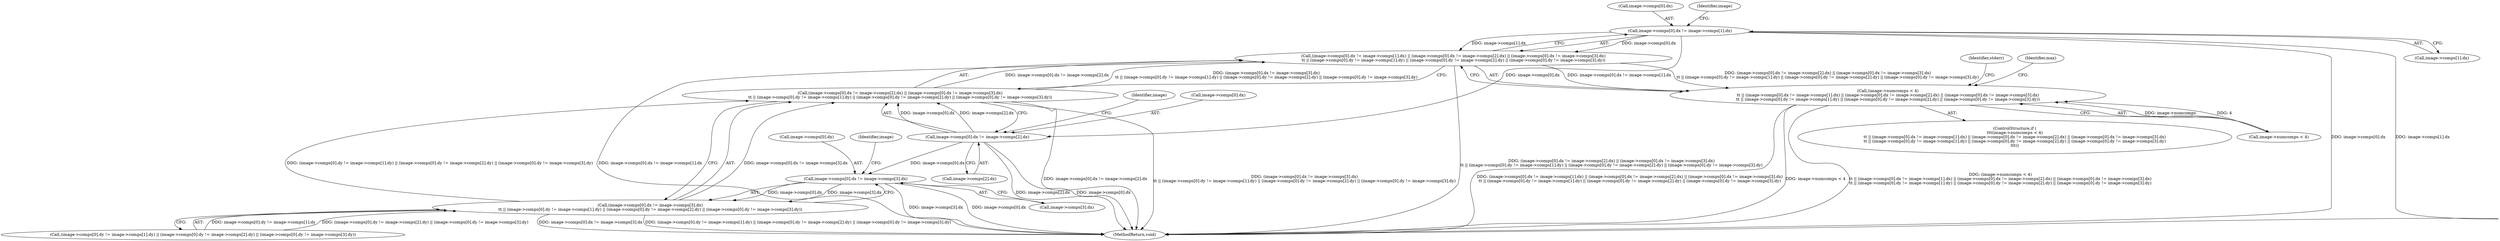 digraph "0_openjpeg_162f6199c0cd3ec1c6c6dc65e41b2faab92b2d91@pointer" {
"1000148" [label="(Call,image->comps[0].dx != image->comps[1].dx)"];
"1000147" [label="(Call,(image->comps[0].dx != image->comps[1].dx) || (image->comps[0].dx != image->comps[2].dx) || (image->comps[0].dx != image->comps[3].dx)\n\t\t || (image->comps[0].dy != image->comps[1].dy) || (image->comps[0].dy != image->comps[2].dy) || (image->comps[0].dy != image->comps[3].dy))"];
"1000141" [label="(Call,(image->numcomps < 4)\n\t\t || (image->comps[0].dx != image->comps[1].dx) || (image->comps[0].dx != image->comps[2].dx) || (image->comps[0].dx != image->comps[3].dx)\n\t\t || (image->comps[0].dy != image->comps[1].dy) || (image->comps[0].dy != image->comps[2].dy) || (image->comps[0].dy != image->comps[3].dy))"];
"1000164" [label="(Call,image->comps[0].dx != image->comps[2].dx)"];
"1000163" [label="(Call,(image->comps[0].dx != image->comps[2].dx) || (image->comps[0].dx != image->comps[3].dx)\n\t\t || (image->comps[0].dy != image->comps[1].dy) || (image->comps[0].dy != image->comps[2].dy) || (image->comps[0].dy != image->comps[3].dy))"];
"1000180" [label="(Call,image->comps[0].dx != image->comps[3].dx)"];
"1000179" [label="(Call,(image->comps[0].dx != image->comps[3].dx)\n\t\t || (image->comps[0].dy != image->comps[1].dy) || (image->comps[0].dy != image->comps[2].dy) || (image->comps[0].dy != image->comps[3].dy))"];
"1000550" [label="(MethodReturn,void)"];
"1000140" [label="(ControlStructure,if (\n\t\t\t(image->numcomps < 4)\n\t\t || (image->comps[0].dx != image->comps[1].dx) || (image->comps[0].dx != image->comps[2].dx) || (image->comps[0].dx != image->comps[3].dx)\n\t\t || (image->comps[0].dy != image->comps[1].dy) || (image->comps[0].dy != image->comps[2].dy) || (image->comps[0].dy != image->comps[3].dy)\n\t\t\t))"];
"1000165" [label="(Call,image->comps[0].dx)"];
"1000164" [label="(Call,image->comps[0].dx != image->comps[2].dx)"];
"1000195" [label="(Call,(image->comps[0].dy != image->comps[1].dy) || (image->comps[0].dy != image->comps[2].dy) || (image->comps[0].dy != image->comps[3].dy))"];
"1000179" [label="(Call,(image->comps[0].dx != image->comps[3].dx)\n\t\t || (image->comps[0].dy != image->comps[1].dy) || (image->comps[0].dy != image->comps[2].dy) || (image->comps[0].dy != image->comps[3].dy))"];
"1000200" [label="(Identifier,image)"];
"1000180" [label="(Call,image->comps[0].dx != image->comps[3].dx)"];
"1000148" [label="(Call,image->comps[0].dx != image->comps[1].dx)"];
"1000147" [label="(Call,(image->comps[0].dx != image->comps[1].dx) || (image->comps[0].dx != image->comps[2].dx) || (image->comps[0].dx != image->comps[3].dx)\n\t\t || (image->comps[0].dy != image->comps[1].dy) || (image->comps[0].dy != image->comps[2].dy) || (image->comps[0].dy != image->comps[3].dy))"];
"1000181" [label="(Call,image->comps[0].dx)"];
"1000244" [label="(Identifier,stderr)"];
"1000149" [label="(Call,image->comps[0].dx)"];
"1000142" [label="(Call,image->numcomps < 4)"];
"1000188" [label="(Call,image->comps[3].dx)"];
"1000156" [label="(Call,image->comps[1].dx)"];
"1000184" [label="(Identifier,image)"];
"1000168" [label="(Identifier,image)"];
"1000141" [label="(Call,(image->numcomps < 4)\n\t\t || (image->comps[0].dx != image->comps[1].dx) || (image->comps[0].dx != image->comps[2].dx) || (image->comps[0].dx != image->comps[3].dx)\n\t\t || (image->comps[0].dy != image->comps[1].dy) || (image->comps[0].dy != image->comps[2].dy) || (image->comps[0].dy != image->comps[3].dy))"];
"1000250" [label="(Identifier,max)"];
"1000172" [label="(Call,image->comps[2].dx)"];
"1000163" [label="(Call,(image->comps[0].dx != image->comps[2].dx) || (image->comps[0].dx != image->comps[3].dx)\n\t\t || (image->comps[0].dy != image->comps[1].dy) || (image->comps[0].dy != image->comps[2].dy) || (image->comps[0].dy != image->comps[3].dy))"];
"1000148" -> "1000147"  [label="AST: "];
"1000148" -> "1000156"  [label="CFG: "];
"1000149" -> "1000148"  [label="AST: "];
"1000156" -> "1000148"  [label="AST: "];
"1000168" -> "1000148"  [label="CFG: "];
"1000147" -> "1000148"  [label="CFG: "];
"1000148" -> "1000550"  [label="DDG: image->comps[0].dx"];
"1000148" -> "1000550"  [label="DDG: image->comps[1].dx"];
"1000148" -> "1000147"  [label="DDG: image->comps[0].dx"];
"1000148" -> "1000147"  [label="DDG: image->comps[1].dx"];
"1000148" -> "1000164"  [label="DDG: image->comps[0].dx"];
"1000147" -> "1000141"  [label="AST: "];
"1000147" -> "1000163"  [label="CFG: "];
"1000163" -> "1000147"  [label="AST: "];
"1000141" -> "1000147"  [label="CFG: "];
"1000147" -> "1000550"  [label="DDG: image->comps[0].dx != image->comps[1].dx"];
"1000147" -> "1000550"  [label="DDG: (image->comps[0].dx != image->comps[2].dx) || (image->comps[0].dx != image->comps[3].dx)\n\t\t || (image->comps[0].dy != image->comps[1].dy) || (image->comps[0].dy != image->comps[2].dy) || (image->comps[0].dy != image->comps[3].dy)"];
"1000147" -> "1000141"  [label="DDG: image->comps[0].dx != image->comps[1].dx"];
"1000147" -> "1000141"  [label="DDG: (image->comps[0].dx != image->comps[2].dx) || (image->comps[0].dx != image->comps[3].dx)\n\t\t || (image->comps[0].dy != image->comps[1].dy) || (image->comps[0].dy != image->comps[2].dy) || (image->comps[0].dy != image->comps[3].dy)"];
"1000163" -> "1000147"  [label="DDG: image->comps[0].dx != image->comps[2].dx"];
"1000163" -> "1000147"  [label="DDG: (image->comps[0].dx != image->comps[3].dx)\n\t\t || (image->comps[0].dy != image->comps[1].dy) || (image->comps[0].dy != image->comps[2].dy) || (image->comps[0].dy != image->comps[3].dy)"];
"1000141" -> "1000140"  [label="AST: "];
"1000141" -> "1000142"  [label="CFG: "];
"1000142" -> "1000141"  [label="AST: "];
"1000244" -> "1000141"  [label="CFG: "];
"1000250" -> "1000141"  [label="CFG: "];
"1000141" -> "1000550"  [label="DDG: image->numcomps < 4"];
"1000141" -> "1000550"  [label="DDG: (image->numcomps < 4)\n\t\t || (image->comps[0].dx != image->comps[1].dx) || (image->comps[0].dx != image->comps[2].dx) || (image->comps[0].dx != image->comps[3].dx)\n\t\t || (image->comps[0].dy != image->comps[1].dy) || (image->comps[0].dy != image->comps[2].dy) || (image->comps[0].dy != image->comps[3].dy)"];
"1000141" -> "1000550"  [label="DDG: (image->comps[0].dx != image->comps[1].dx) || (image->comps[0].dx != image->comps[2].dx) || (image->comps[0].dx != image->comps[3].dx)\n\t\t || (image->comps[0].dy != image->comps[1].dy) || (image->comps[0].dy != image->comps[2].dy) || (image->comps[0].dy != image->comps[3].dy)"];
"1000142" -> "1000141"  [label="DDG: image->numcomps"];
"1000142" -> "1000141"  [label="DDG: 4"];
"1000164" -> "1000163"  [label="AST: "];
"1000164" -> "1000172"  [label="CFG: "];
"1000165" -> "1000164"  [label="AST: "];
"1000172" -> "1000164"  [label="AST: "];
"1000184" -> "1000164"  [label="CFG: "];
"1000163" -> "1000164"  [label="CFG: "];
"1000164" -> "1000550"  [label="DDG: image->comps[2].dx"];
"1000164" -> "1000550"  [label="DDG: image->comps[0].dx"];
"1000164" -> "1000163"  [label="DDG: image->comps[0].dx"];
"1000164" -> "1000163"  [label="DDG: image->comps[2].dx"];
"1000164" -> "1000180"  [label="DDG: image->comps[0].dx"];
"1000163" -> "1000179"  [label="CFG: "];
"1000179" -> "1000163"  [label="AST: "];
"1000163" -> "1000550"  [label="DDG: image->comps[0].dx != image->comps[2].dx"];
"1000163" -> "1000550"  [label="DDG: (image->comps[0].dx != image->comps[3].dx)\n\t\t || (image->comps[0].dy != image->comps[1].dy) || (image->comps[0].dy != image->comps[2].dy) || (image->comps[0].dy != image->comps[3].dy)"];
"1000179" -> "1000163"  [label="DDG: image->comps[0].dx != image->comps[3].dx"];
"1000179" -> "1000163"  [label="DDG: (image->comps[0].dy != image->comps[1].dy) || (image->comps[0].dy != image->comps[2].dy) || (image->comps[0].dy != image->comps[3].dy)"];
"1000180" -> "1000179"  [label="AST: "];
"1000180" -> "1000188"  [label="CFG: "];
"1000181" -> "1000180"  [label="AST: "];
"1000188" -> "1000180"  [label="AST: "];
"1000200" -> "1000180"  [label="CFG: "];
"1000179" -> "1000180"  [label="CFG: "];
"1000180" -> "1000550"  [label="DDG: image->comps[3].dx"];
"1000180" -> "1000550"  [label="DDG: image->comps[0].dx"];
"1000180" -> "1000179"  [label="DDG: image->comps[0].dx"];
"1000180" -> "1000179"  [label="DDG: image->comps[3].dx"];
"1000179" -> "1000195"  [label="CFG: "];
"1000195" -> "1000179"  [label="AST: "];
"1000179" -> "1000550"  [label="DDG: (image->comps[0].dy != image->comps[1].dy) || (image->comps[0].dy != image->comps[2].dy) || (image->comps[0].dy != image->comps[3].dy)"];
"1000179" -> "1000550"  [label="DDG: image->comps[0].dx != image->comps[3].dx"];
"1000195" -> "1000179"  [label="DDG: image->comps[0].dy != image->comps[1].dy"];
"1000195" -> "1000179"  [label="DDG: (image->comps[0].dy != image->comps[2].dy) || (image->comps[0].dy != image->comps[3].dy)"];
}

